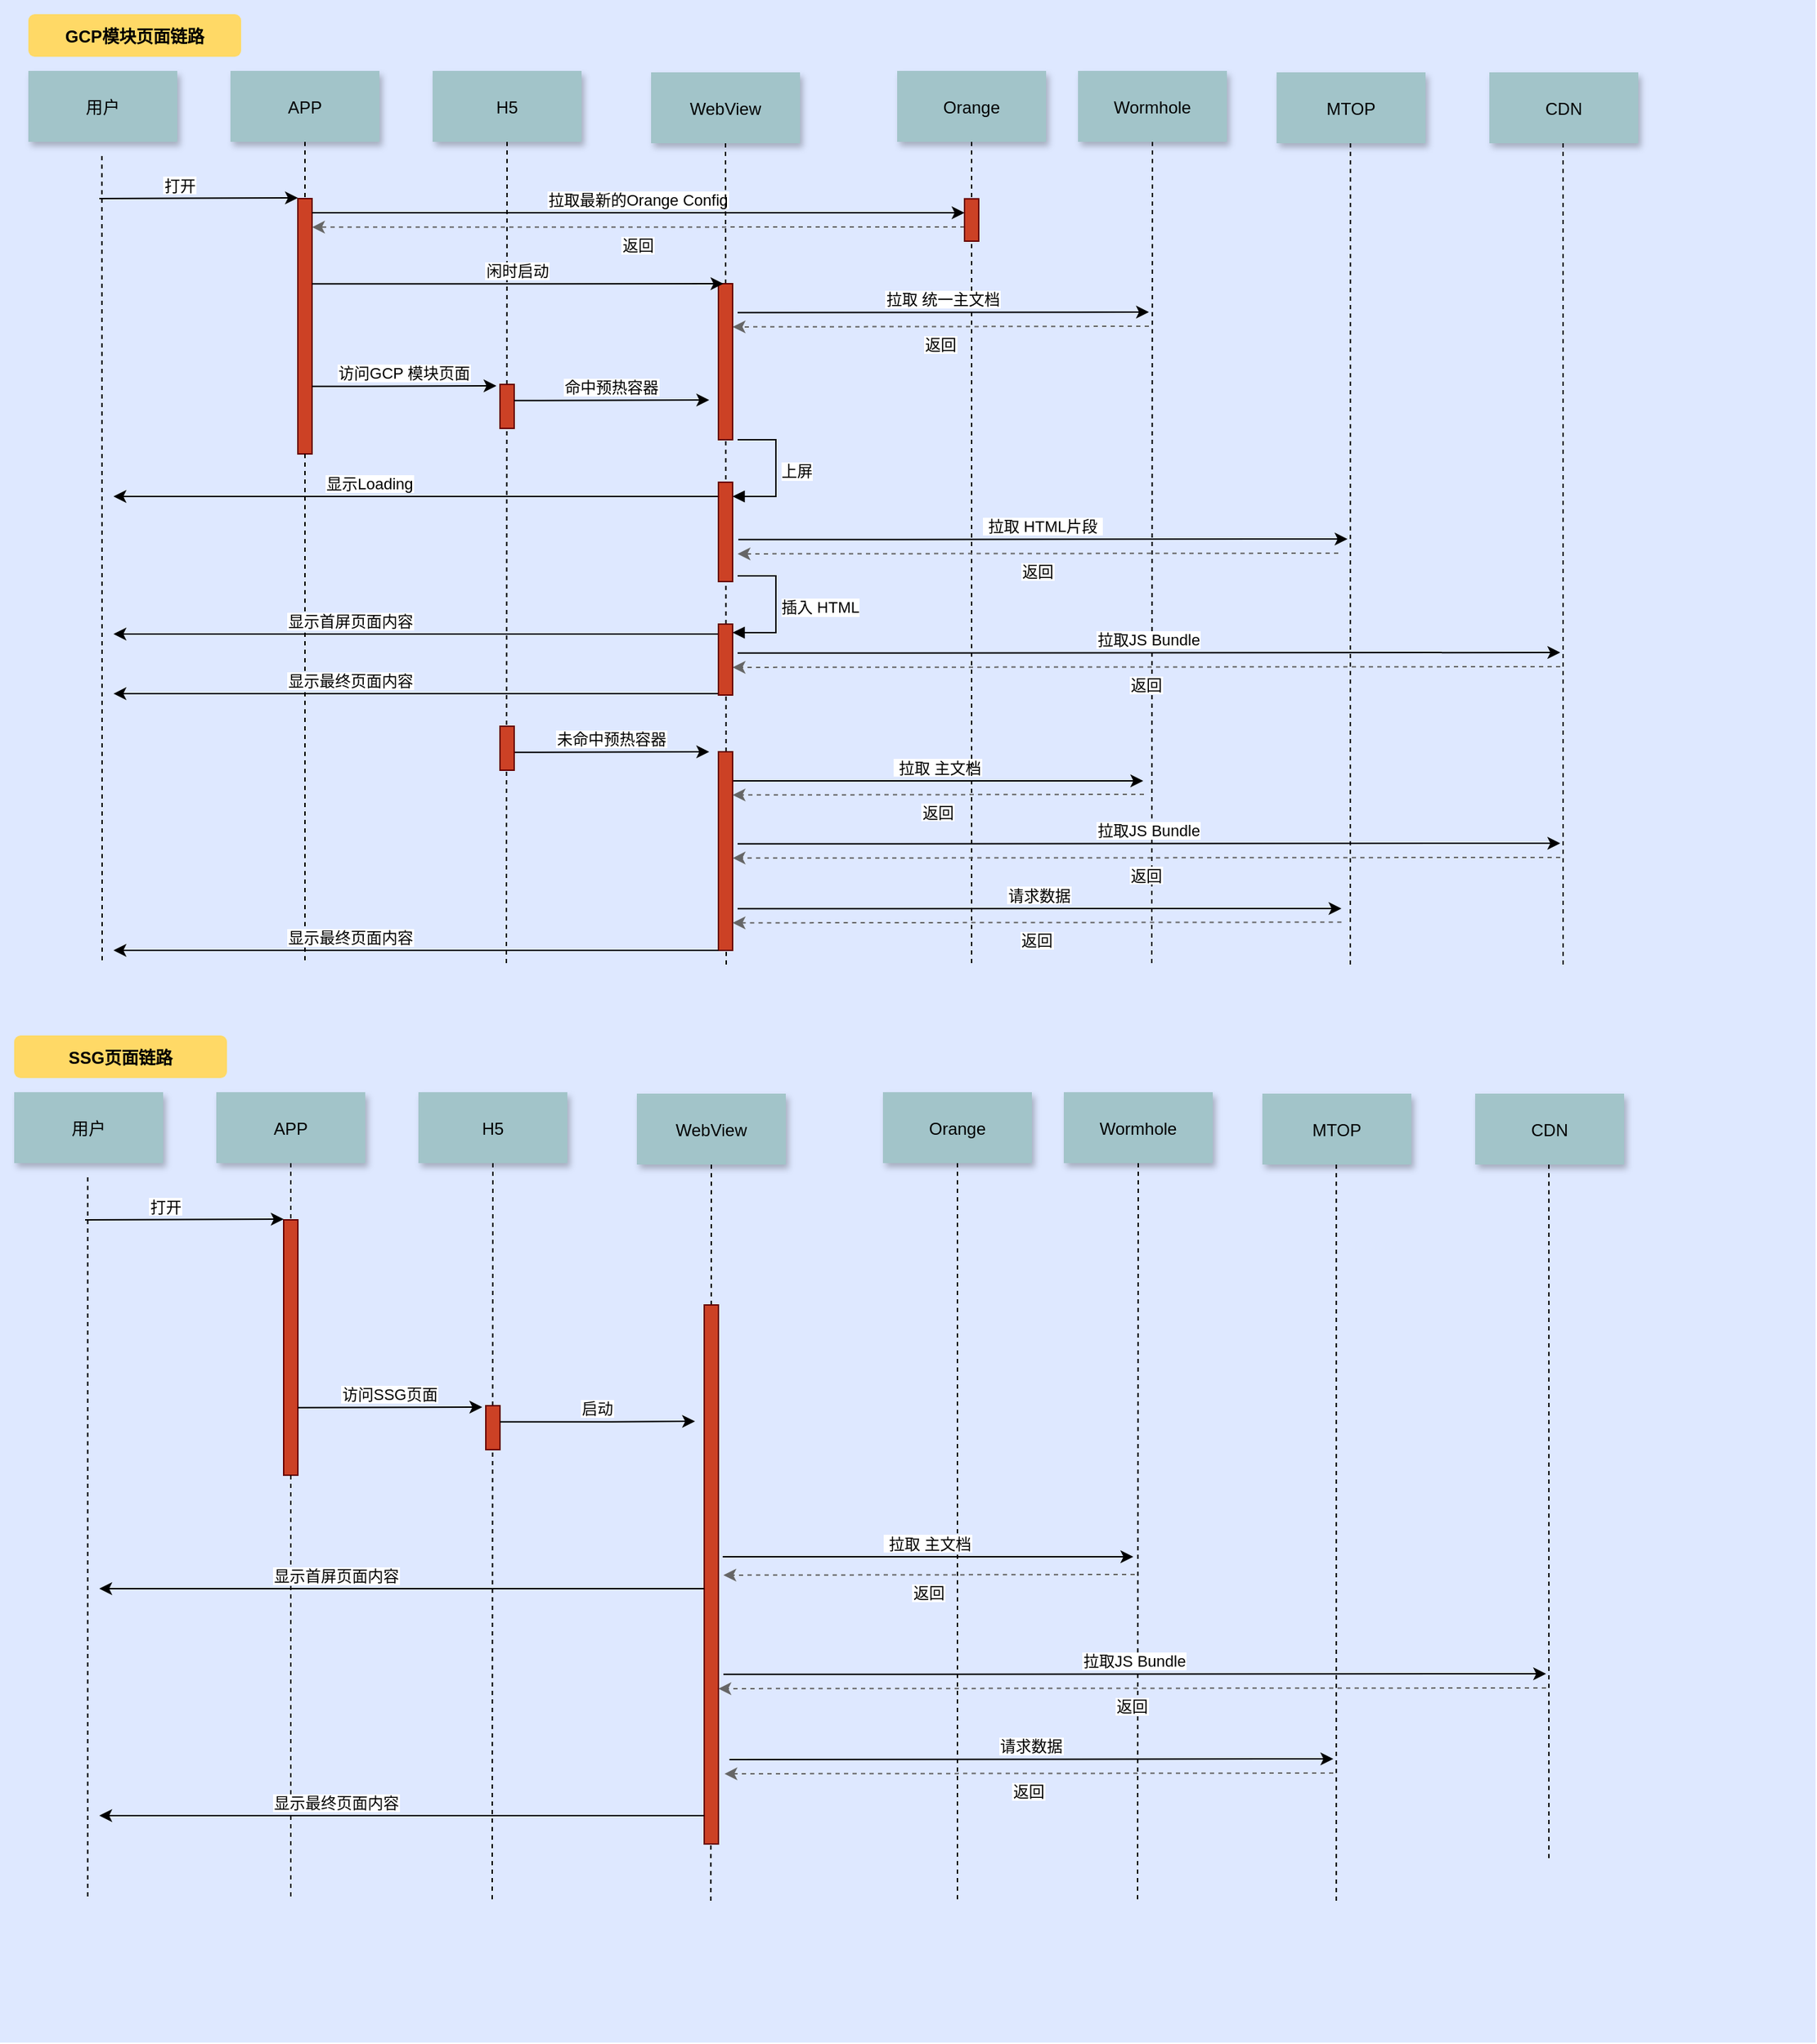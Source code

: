 <mxfile version="22.1.5" type="github">
  <diagram name="Page-1" id="9361dd3d-8414-5efd-6122-117bd74ce7a7">
    <mxGraphModel dx="1530" dy="771" grid="1" gridSize="10" guides="1" tooltips="1" connect="1" arrows="1" fold="1" page="0" pageScale="1.5" pageWidth="826" pageHeight="1169" background="none" math="0" shadow="0">
      <root>
        <mxCell id="0" />
        <mxCell id="1" parent="0" />
        <mxCell id="69" value="" style="fillColor=#DEE8FF;strokeColor=none;movable=0;resizable=0;rotatable=0;deletable=0;editable=0;locked=1;connectable=0;" parent="1" vertex="1">
          <mxGeometry x="-10" y="10" width="1280" height="1440" as="geometry" />
        </mxCell>
        <mxCell id="Yti-rCaWt7-1JkE-qW4B-138" value="" style="fillColor=#CC4125;strokeColor=#660000" vertex="1" parent="1">
          <mxGeometry x="190" y="870" width="10" height="180" as="geometry" />
        </mxCell>
        <mxCell id="Yti-rCaWt7-1JkE-qW4B-139" value="打开" style="edgeStyle=none;verticalLabelPosition=top;verticalAlign=bottom;labelPosition=left;align=right" edge="1" parent="1">
          <mxGeometry y="740" width="100" height="100" as="geometry">
            <mxPoint x="50" y="870" as="sourcePoint" />
            <mxPoint x="190" y="869.5" as="targetPoint" />
            <mxPoint as="offset" />
          </mxGeometry>
        </mxCell>
        <mxCell id="Yti-rCaWt7-1JkE-qW4B-140" value="APP" style="shadow=1;fillColor=#A2C4C9;strokeColor=none" vertex="1" parent="1">
          <mxGeometry x="142.5" y="780" width="105" height="50" as="geometry" />
        </mxCell>
        <mxCell id="Yti-rCaWt7-1JkE-qW4B-141" value="H5" style="shadow=1;fillColor=#A2C4C9;strokeColor=none" vertex="1" parent="1">
          <mxGeometry x="285" y="780" width="105" height="50" as="geometry" />
        </mxCell>
        <mxCell id="Yti-rCaWt7-1JkE-qW4B-142" value="Orange" style="shadow=1;fillColor=#A2C4C9;strokeColor=none" vertex="1" parent="1">
          <mxGeometry x="612.5" y="780" width="105" height="50" as="geometry" />
        </mxCell>
        <mxCell id="Yti-rCaWt7-1JkE-qW4B-143" value="" style="edgeStyle=none;endArrow=none;dashed=1" edge="1" parent="1" source="Yti-rCaWt7-1JkE-qW4B-142">
          <mxGeometry x="614.488" y="915" width="100" height="100" as="geometry">
            <mxPoint x="664.653" y="830" as="sourcePoint" />
            <mxPoint x="665" y="1350" as="targetPoint" />
          </mxGeometry>
        </mxCell>
        <mxCell id="Yti-rCaWt7-1JkE-qW4B-144" value="Wormhole" style="shadow=1;fillColor=#A2C4C9;strokeColor=none" vertex="1" parent="1">
          <mxGeometry x="740" y="780" width="105" height="50" as="geometry" />
        </mxCell>
        <mxCell id="Yti-rCaWt7-1JkE-qW4B-145" value="" style="edgeStyle=none;endArrow=none;dashed=1" edge="1" parent="1" source="Yti-rCaWt7-1JkE-qW4B-144">
          <mxGeometry x="727.335" y="905" width="100" height="100" as="geometry">
            <mxPoint x="792.259" y="830" as="sourcePoint" />
            <mxPoint x="792" y="1350" as="targetPoint" />
          </mxGeometry>
        </mxCell>
        <mxCell id="Yti-rCaWt7-1JkE-qW4B-146" value="CDN" style="shadow=1;fillColor=#A2C4C9;strokeColor=none" vertex="1" parent="1">
          <mxGeometry x="1030" y="781" width="105" height="50" as="geometry" />
        </mxCell>
        <mxCell id="Yti-rCaWt7-1JkE-qW4B-147" value="" style="edgeStyle=elbowEdgeStyle;elbow=horizontal;endArrow=none;dashed=1" edge="1" parent="1" source="Yti-rCaWt7-1JkE-qW4B-140" target="Yti-rCaWt7-1JkE-qW4B-138">
          <mxGeometry x="230.0" y="1050" width="100" height="100" as="geometry">
            <mxPoint x="220.0" y="1130" as="sourcePoint" />
            <mxPoint x="320" y="1030" as="targetPoint" />
          </mxGeometry>
        </mxCell>
        <mxCell id="Yti-rCaWt7-1JkE-qW4B-148" value="" style="edgeStyle=none;dashed=1;endArrow=none" edge="1" parent="1" source="Yti-rCaWt7-1JkE-qW4B-138">
          <mxGeometry x="50" y="1040" width="100" height="100" as="geometry">
            <mxPoint x="40" y="1120" as="sourcePoint" />
            <mxPoint x="195" y="1350" as="targetPoint" />
          </mxGeometry>
        </mxCell>
        <mxCell id="Yti-rCaWt7-1JkE-qW4B-149" value="SSG页面链路" style="rounded=1;fontStyle=1;fillColor=#FFD966;strokeColor=none" vertex="1" parent="1">
          <mxGeometry y="740" width="150" height="30" as="geometry" />
        </mxCell>
        <mxCell id="Yti-rCaWt7-1JkE-qW4B-153" value="WebView" style="shadow=1;fillColor=#A2C4C9;strokeColor=none" vertex="1" parent="1">
          <mxGeometry x="439" y="781" width="105" height="50" as="geometry" />
        </mxCell>
        <mxCell id="Yti-rCaWt7-1JkE-qW4B-156" value="访问SSG页面" style="edgeStyle=elbowEdgeStyle;elbow=vertical;verticalLabelPosition=top;verticalAlign=bottom" edge="1" parent="1">
          <mxGeometry x="350" y="1030" width="100" height="100" as="geometry">
            <mxPoint x="200" y="1002.43" as="sourcePoint" />
            <mxPoint x="330" y="1002" as="targetPoint" />
          </mxGeometry>
        </mxCell>
        <mxCell id="Yti-rCaWt7-1JkE-qW4B-157" value="" style="edgeStyle=none;endArrow=none;dashed=1;entryX=0.5;entryY=1;entryDx=0;entryDy=0;" edge="1" parent="1" target="Yti-rCaWt7-1JkE-qW4B-153">
          <mxGeometry x="272.335" y="905" width="100" height="100" as="geometry">
            <mxPoint x="491.14" y="1350" as="sourcePoint" />
            <mxPoint x="490" y="1291.429" as="targetPoint" />
          </mxGeometry>
        </mxCell>
        <mxCell id="Yti-rCaWt7-1JkE-qW4B-158" value="" style="fillColor=#CC4125;strokeColor=#660000" vertex="1" parent="1">
          <mxGeometry x="486.5" y="930" width="10" height="380" as="geometry" />
        </mxCell>
        <mxCell id="Yti-rCaWt7-1JkE-qW4B-159" value="" style="edgeStyle=none;endArrow=none;dashed=1" edge="1" parent="1" source="Yti-rCaWt7-1JkE-qW4B-141">
          <mxGeometry x="272.335" y="905" width="100" height="100" as="geometry">
            <mxPoint x="337" y="830" as="sourcePoint" />
            <mxPoint x="337" y="1350" as="targetPoint" />
          </mxGeometry>
        </mxCell>
        <mxCell id="Yti-rCaWt7-1JkE-qW4B-160" value="" style="fillColor=#CC4125;strokeColor=#660000" vertex="1" parent="1">
          <mxGeometry x="332.5" y="1001" width="10" height="31" as="geometry" />
        </mxCell>
        <mxCell id="Yti-rCaWt7-1JkE-qW4B-162" value="启动" style="edgeStyle=elbowEdgeStyle;elbow=horizontal;verticalLabelPosition=top;verticalAlign=bottom" edge="1" parent="1">
          <mxGeometry y="740" width="100" height="100" as="geometry">
            <mxPoint x="342.5" y="1012.43" as="sourcePoint" />
            <mxPoint x="480" y="1012" as="targetPoint" />
            <mxPoint as="offset" />
          </mxGeometry>
        </mxCell>
        <mxCell id="Yti-rCaWt7-1JkE-qW4B-166" value=" 拉取 主文档" style="edgeStyle=elbowEdgeStyle;elbow=vertical;verticalLabelPosition=top;verticalAlign=bottom" edge="1" parent="1">
          <mxGeometry x="350" y="1030" width="100" height="100" as="geometry">
            <mxPoint x="506.5" y="560.48" as="sourcePoint" />
            <mxPoint x="796" y="560.05" as="targetPoint" />
          </mxGeometry>
        </mxCell>
        <mxCell id="Yti-rCaWt7-1JkE-qW4B-167" value="MTOP" style="shadow=1;fillColor=#A2C4C9;strokeColor=none" vertex="1" parent="1">
          <mxGeometry x="880" y="781" width="105" height="50" as="geometry" />
        </mxCell>
        <mxCell id="Yti-rCaWt7-1JkE-qW4B-168" value="" style="edgeStyle=none;endArrow=none;dashed=1" edge="1" parent="1">
          <mxGeometry x="727.335" y="905" width="100" height="100" as="geometry">
            <mxPoint x="932.1" y="831" as="sourcePoint" />
            <mxPoint x="932.1" y="1350" as="targetPoint" />
          </mxGeometry>
        </mxCell>
        <mxCell id="Yti-rCaWt7-1JkE-qW4B-169" value="返回" style="edgeStyle=elbowEdgeStyle;elbow=vertical;dashed=1;verticalLabelPosition=bottom;verticalAlign=top;strokeColor=#666666;" edge="1" parent="1">
          <mxGeometry x="550" y="1020" width="100" height="100" as="geometry">
            <mxPoint x="790" y="1120" as="sourcePoint" />
            <mxPoint x="500" y="1120" as="targetPoint" />
            <Array as="points">
              <mxPoint x="925.5" y="1120.46" />
            </Array>
          </mxGeometry>
        </mxCell>
        <mxCell id="Yti-rCaWt7-1JkE-qW4B-171" value="拉取JS Bundle" style="edgeStyle=elbowEdgeStyle;elbow=vertical;verticalLabelPosition=top;verticalAlign=bottom" edge="1" parent="1">
          <mxGeometry x="350" y="1030" width="100" height="100" as="geometry">
            <mxPoint x="500" y="1190.43" as="sourcePoint" />
            <mxPoint x="1080" y="1190" as="targetPoint" />
          </mxGeometry>
        </mxCell>
        <mxCell id="Yti-rCaWt7-1JkE-qW4B-172" value="" style="edgeStyle=none;endArrow=none;dashed=1" edge="1" parent="1">
          <mxGeometry x="727.335" y="905" width="100" height="100" as="geometry">
            <mxPoint x="1081.97" y="831" as="sourcePoint" />
            <mxPoint x="1081.97" y="1321" as="targetPoint" />
          </mxGeometry>
        </mxCell>
        <mxCell id="Yti-rCaWt7-1JkE-qW4B-173" value="返回" style="edgeStyle=elbowEdgeStyle;elbow=vertical;dashed=1;verticalLabelPosition=bottom;verticalAlign=top;strokeColor=#666666;" edge="1" parent="1">
          <mxGeometry x="550" y="1020" width="100" height="100" as="geometry">
            <mxPoint x="1080" y="1200" as="sourcePoint" />
            <mxPoint x="496.5" y="1200" as="targetPoint" />
            <Array as="points">
              <mxPoint x="922" y="1200.46" />
            </Array>
          </mxGeometry>
        </mxCell>
        <mxCell id="Yti-rCaWt7-1JkE-qW4B-174" value="用户" style="shadow=1;fillColor=#A2C4C9;strokeColor=none" vertex="1" parent="1">
          <mxGeometry y="780" width="105" height="50" as="geometry" />
        </mxCell>
        <mxCell id="Yti-rCaWt7-1JkE-qW4B-175" value="" style="edgeStyle=none;endArrow=none;dashed=1" edge="1" parent="1">
          <mxGeometry x="727.335" y="905" width="100" height="100" as="geometry">
            <mxPoint x="51.83" y="840" as="sourcePoint" />
            <mxPoint x="51.83" y="1350" as="targetPoint" />
          </mxGeometry>
        </mxCell>
        <mxCell id="Yti-rCaWt7-1JkE-qW4B-177" value="显示首屏页面内容" style="edgeStyle=none;verticalLabelPosition=top;verticalAlign=bottom;labelPosition=left;align=right" edge="1" parent="1">
          <mxGeometry y="740" width="100" height="100" as="geometry">
            <mxPoint x="486.5" y="1130" as="sourcePoint" />
            <mxPoint x="60" y="1130" as="targetPoint" />
            <mxPoint as="offset" />
          </mxGeometry>
        </mxCell>
        <mxCell id="Yti-rCaWt7-1JkE-qW4B-178" value="显示最终页面内容" style="edgeStyle=none;verticalLabelPosition=top;verticalAlign=bottom;labelPosition=left;align=right" edge="1" parent="1">
          <mxGeometry y="740" width="100" height="100" as="geometry">
            <mxPoint x="486.5" y="1290" as="sourcePoint" />
            <mxPoint x="60" y="1290" as="targetPoint" />
            <mxPoint as="offset" />
          </mxGeometry>
        </mxCell>
        <mxCell id="Yti-rCaWt7-1JkE-qW4B-185" value="请求数据" style="edgeStyle=elbowEdgeStyle;elbow=vertical;verticalLabelPosition=top;verticalAlign=bottom" edge="1" parent="1">
          <mxGeometry x="350" y="1030" width="100" height="100" as="geometry">
            <mxPoint x="504.25" y="1250.48" as="sourcePoint" />
            <mxPoint x="930" y="1250" as="targetPoint" />
          </mxGeometry>
        </mxCell>
        <mxCell id="Yti-rCaWt7-1JkE-qW4B-186" value="返回" style="edgeStyle=elbowEdgeStyle;elbow=vertical;dashed=1;verticalLabelPosition=bottom;verticalAlign=top;strokeColor=#666666;" edge="1" parent="1">
          <mxGeometry x="550" y="1020" width="100" height="100" as="geometry">
            <mxPoint x="930" y="1260" as="sourcePoint" />
            <mxPoint x="500.75" y="1260.05" as="targetPoint" />
            <Array as="points">
              <mxPoint x="926.25" y="1260.51" />
            </Array>
          </mxGeometry>
        </mxCell>
        <mxCell id="2" value="" style="fillColor=#CC4125;strokeColor=#660000" parent="1" vertex="1">
          <mxGeometry x="200" y="150" width="10" height="180" as="geometry" />
        </mxCell>
        <mxCell id="3" value="打开" style="edgeStyle=none;verticalLabelPosition=top;verticalAlign=bottom;labelPosition=left;align=right" parent="1" edge="1">
          <mxGeometry x="10" y="20" width="100" height="100" as="geometry">
            <mxPoint x="60" y="150" as="sourcePoint" />
            <mxPoint x="200" y="149.5" as="targetPoint" />
            <mxPoint as="offset" />
          </mxGeometry>
        </mxCell>
        <mxCell id="4" value="APP" style="shadow=1;fillColor=#A2C4C9;strokeColor=none" parent="1" vertex="1">
          <mxGeometry x="152.5" y="60" width="105" height="50" as="geometry" />
        </mxCell>
        <mxCell id="7" value="H5" style="shadow=1;fillColor=#A2C4C9;strokeColor=none" parent="1" vertex="1">
          <mxGeometry x="295" y="60" width="105" height="50" as="geometry" />
        </mxCell>
        <mxCell id="22" value="Orange" style="shadow=1;fillColor=#A2C4C9;strokeColor=none" parent="1" vertex="1">
          <mxGeometry x="622.5" y="60" width="105" height="50" as="geometry" />
        </mxCell>
        <mxCell id="23" value="" style="edgeStyle=none;endArrow=none;dashed=1" parent="1" source="22" edge="1">
          <mxGeometry x="624.488" y="195.0" width="100" height="100" as="geometry">
            <mxPoint x="674.653" y="110" as="sourcePoint" />
            <mxPoint x="675" y="690" as="targetPoint" />
          </mxGeometry>
        </mxCell>
        <mxCell id="24" value="Wormhole" style="shadow=1;fillColor=#A2C4C9;strokeColor=none" parent="1" vertex="1">
          <mxGeometry x="750" y="60" width="105" height="50" as="geometry" />
        </mxCell>
        <mxCell id="25" value="" style="edgeStyle=none;endArrow=none;dashed=1" parent="1" source="24" edge="1">
          <mxGeometry x="737.335" y="185" width="100" height="100" as="geometry">
            <mxPoint x="802.259" y="110" as="sourcePoint" />
            <mxPoint x="802" y="690" as="targetPoint" />
          </mxGeometry>
        </mxCell>
        <mxCell id="30" value="CDN" style="shadow=1;fillColor=#A2C4C9;strokeColor=none" parent="1" vertex="1">
          <mxGeometry x="1040" y="61" width="105" height="50" as="geometry" />
        </mxCell>
        <mxCell id="33" value="" style="edgeStyle=elbowEdgeStyle;elbow=horizontal;endArrow=none;dashed=1" parent="1" source="4" target="2" edge="1">
          <mxGeometry x="240.0" y="330" width="100" height="100" as="geometry">
            <mxPoint x="230.0" y="410" as="sourcePoint" />
            <mxPoint x="330" y="310" as="targetPoint" />
          </mxGeometry>
        </mxCell>
        <mxCell id="44" value="" style="edgeStyle=none;dashed=1;endArrow=none" parent="1" source="2" edge="1">
          <mxGeometry x="60" y="320" width="100" height="100" as="geometry">
            <mxPoint x="50" y="400" as="sourcePoint" />
            <mxPoint x="205" y="690" as="targetPoint" />
          </mxGeometry>
        </mxCell>
        <mxCell id="71" value="GCP模块页面链路" style="rounded=1;fontStyle=1;fillColor=#FFD966;strokeColor=none" parent="1" vertex="1">
          <mxGeometry x="10" y="20" width="150" height="30" as="geometry" />
        </mxCell>
        <mxCell id="_tZHAqSpp5SBQxjCIP-J-94" value="拉取最新的Orange Config" style="edgeStyle=elbowEdgeStyle;elbow=vertical;verticalLabelPosition=top;verticalAlign=bottom" parent="1" edge="1">
          <mxGeometry x="10" y="20" width="100" height="100" as="geometry">
            <mxPoint x="210" y="160" as="sourcePoint" />
            <mxPoint x="670" y="160" as="targetPoint" />
            <mxPoint as="offset" />
          </mxGeometry>
        </mxCell>
        <mxCell id="_tZHAqSpp5SBQxjCIP-J-95" value="返回" style="edgeStyle=elbowEdgeStyle;elbow=vertical;dashed=1;verticalLabelPosition=bottom;verticalAlign=top;strokeColor=#666666;" parent="1" edge="1">
          <mxGeometry x="560" y="300" width="100" height="100" as="geometry">
            <mxPoint x="670" y="170" as="sourcePoint" />
            <mxPoint x="210" y="170" as="targetPoint" />
            <Array as="points">
              <mxPoint x="513" y="170.17" />
            </Array>
          </mxGeometry>
        </mxCell>
        <mxCell id="_tZHAqSpp5SBQxjCIP-J-96" value="" style="fillColor=#CC4125;strokeColor=#660000" parent="1" vertex="1">
          <mxGeometry x="670" y="150.17" width="10" height="29.83" as="geometry" />
        </mxCell>
        <mxCell id="_tZHAqSpp5SBQxjCIP-J-100" value="WebView" style="shadow=1;fillColor=#A2C4C9;strokeColor=none" parent="1" vertex="1">
          <mxGeometry x="449" y="61" width="105" height="50" as="geometry" />
        </mxCell>
        <mxCell id="_tZHAqSpp5SBQxjCIP-J-103" value="拉取 统一主文档" style="edgeStyle=elbowEdgeStyle;elbow=vertical;verticalLabelPosition=top;verticalAlign=bottom" parent="1" edge="1">
          <mxGeometry x="360" y="310" width="100" height="100" as="geometry">
            <mxPoint x="510" y="230.43" as="sourcePoint" />
            <mxPoint x="800" y="230" as="targetPoint" />
          </mxGeometry>
        </mxCell>
        <mxCell id="_tZHAqSpp5SBQxjCIP-J-104" value="返回" style="edgeStyle=elbowEdgeStyle;elbow=vertical;dashed=1;verticalLabelPosition=bottom;verticalAlign=top;strokeColor=#666666;" parent="1" edge="1">
          <mxGeometry x="560" y="300" width="100" height="100" as="geometry">
            <mxPoint x="800" y="240" as="sourcePoint" />
            <mxPoint x="506.5" y="240.29" as="targetPoint" />
            <Array as="points">
              <mxPoint x="802" y="240.46" />
            </Array>
          </mxGeometry>
        </mxCell>
        <mxCell id="_tZHAqSpp5SBQxjCIP-J-105" value="访问GCP 模块页面" style="edgeStyle=elbowEdgeStyle;elbow=vertical;verticalLabelPosition=top;verticalAlign=bottom" parent="1" edge="1">
          <mxGeometry x="360" y="310" width="100" height="100" as="geometry">
            <mxPoint x="210" y="282.43" as="sourcePoint" />
            <mxPoint x="340" y="282" as="targetPoint" />
          </mxGeometry>
        </mxCell>
        <mxCell id="_tZHAqSpp5SBQxjCIP-J-108" value="" style="edgeStyle=none;endArrow=none;dashed=1;entryX=0.5;entryY=1;entryDx=0;entryDy=0;" parent="1" target="_tZHAqSpp5SBQxjCIP-J-100" edge="1">
          <mxGeometry x="282.335" y="185" width="100" height="100" as="geometry">
            <mxPoint x="502" y="690" as="sourcePoint" />
            <mxPoint x="500" y="571.429" as="targetPoint" />
          </mxGeometry>
        </mxCell>
        <mxCell id="17" value="" style="fillColor=#CC4125;strokeColor=#660000" parent="1" vertex="1">
          <mxGeometry x="496.5" y="210" width="10" height="110" as="geometry" />
        </mxCell>
        <mxCell id="_tZHAqSpp5SBQxjCIP-J-109" value="" style="edgeStyle=none;endArrow=none;dashed=1" parent="1" source="7" edge="1">
          <mxGeometry x="282.335" y="185" width="100" height="100" as="geometry">
            <mxPoint x="347" y="110" as="sourcePoint" />
            <mxPoint x="347" y="690" as="targetPoint" />
          </mxGeometry>
        </mxCell>
        <mxCell id="_tZHAqSpp5SBQxjCIP-J-107" value="" style="fillColor=#CC4125;strokeColor=#660000" parent="1" vertex="1">
          <mxGeometry x="342.5" y="281" width="10" height="31" as="geometry" />
        </mxCell>
        <mxCell id="_tZHAqSpp5SBQxjCIP-J-92" value="闲时启动" style="edgeStyle=elbowEdgeStyle;elbow=vertical;verticalLabelPosition=top;verticalAlign=bottom" parent="1" edge="1">
          <mxGeometry x="360" y="310" width="100" height="100" as="geometry">
            <mxPoint x="210" y="210.14" as="sourcePoint" />
            <mxPoint x="500" y="210" as="targetPoint" />
          </mxGeometry>
        </mxCell>
        <mxCell id="_tZHAqSpp5SBQxjCIP-J-110" value="命中预热容器" style="edgeStyle=elbowEdgeStyle;elbow=vertical;verticalLabelPosition=top;verticalAlign=bottom" parent="1" edge="1">
          <mxGeometry x="10" y="20" width="100" height="100" as="geometry">
            <mxPoint x="352.5" y="292.43" as="sourcePoint" />
            <mxPoint x="490" y="292" as="targetPoint" />
            <mxPoint as="offset" />
          </mxGeometry>
        </mxCell>
        <mxCell id="_tZHAqSpp5SBQxjCIP-J-111" value="" style="fillColor=#CC4125;strokeColor=#660000" parent="1" vertex="1">
          <mxGeometry x="496.5" y="540" width="10" height="140" as="geometry" />
        </mxCell>
        <mxCell id="_tZHAqSpp5SBQxjCIP-J-113" value="未命中预热容器" style="edgeStyle=elbowEdgeStyle;elbow=vertical;verticalLabelPosition=top;verticalAlign=bottom" parent="1" edge="1">
          <mxGeometry x="10" y="20" width="100" height="100" as="geometry">
            <mxPoint x="352.5" y="540.43" as="sourcePoint" />
            <mxPoint x="490" y="540" as="targetPoint" />
            <mxPoint as="offset" />
          </mxGeometry>
        </mxCell>
        <mxCell id="_tZHAqSpp5SBQxjCIP-J-118" value="上屏" style="html=1;align=left;spacingLeft=2;endArrow=block;rounded=0;edgeStyle=orthogonalEdgeStyle;curved=0;rounded=0;" parent="1" edge="1">
          <mxGeometry relative="1" as="geometry">
            <mxPoint x="510" y="320" as="sourcePoint" />
            <Array as="points">
              <mxPoint x="537" y="360" />
            </Array>
            <mxPoint x="506.5" y="360" as="targetPoint" />
          </mxGeometry>
        </mxCell>
        <mxCell id="_tZHAqSpp5SBQxjCIP-J-121" value=" 拉取 HTML片段 " style="edgeStyle=elbowEdgeStyle;elbow=vertical;verticalLabelPosition=top;verticalAlign=bottom" parent="1" edge="1">
          <mxGeometry x="360" y="310" width="100" height="100" as="geometry">
            <mxPoint x="510.5" y="390.43" as="sourcePoint" />
            <mxPoint x="940" y="390" as="targetPoint" />
          </mxGeometry>
        </mxCell>
        <mxCell id="_tZHAqSpp5SBQxjCIP-J-122" value="MTOP" style="shadow=1;fillColor=#A2C4C9;strokeColor=none" parent="1" vertex="1">
          <mxGeometry x="890" y="61" width="105" height="50" as="geometry" />
        </mxCell>
        <mxCell id="_tZHAqSpp5SBQxjCIP-J-123" value="" style="edgeStyle=none;endArrow=none;dashed=1" parent="1" edge="1">
          <mxGeometry x="737.335" y="185" width="100" height="100" as="geometry">
            <mxPoint x="942.1" y="111" as="sourcePoint" />
            <mxPoint x="942" y="690" as="targetPoint" />
          </mxGeometry>
        </mxCell>
        <mxCell id="_tZHAqSpp5SBQxjCIP-J-124" value="返回" style="edgeStyle=elbowEdgeStyle;elbow=vertical;dashed=1;verticalLabelPosition=bottom;verticalAlign=top;strokeColor=#666666;" parent="1" edge="1">
          <mxGeometry x="560" y="300" width="100" height="100" as="geometry">
            <mxPoint x="933.5" y="400" as="sourcePoint" />
            <mxPoint x="510" y="400" as="targetPoint" />
            <Array as="points">
              <mxPoint x="935.5" y="400.46" />
            </Array>
          </mxGeometry>
        </mxCell>
        <mxCell id="_tZHAqSpp5SBQxjCIP-J-125" value="插入 HTML" style="html=1;align=left;spacingLeft=2;endArrow=block;rounded=0;edgeStyle=orthogonalEdgeStyle;curved=0;rounded=0;" parent="1" edge="1">
          <mxGeometry relative="1" as="geometry">
            <mxPoint x="510" y="416" as="sourcePoint" />
            <Array as="points">
              <mxPoint x="537" y="456" />
            </Array>
            <mxPoint x="506.5" y="456" as="targetPoint" />
          </mxGeometry>
        </mxCell>
        <mxCell id="_tZHAqSpp5SBQxjCIP-J-126" value="拉取JS Bundle" style="edgeStyle=elbowEdgeStyle;elbow=vertical;verticalLabelPosition=top;verticalAlign=bottom" parent="1" edge="1">
          <mxGeometry x="360" y="310" width="100" height="100" as="geometry">
            <mxPoint x="510" y="470.43" as="sourcePoint" />
            <mxPoint x="1090" y="470" as="targetPoint" />
          </mxGeometry>
        </mxCell>
        <mxCell id="_tZHAqSpp5SBQxjCIP-J-127" value="" style="edgeStyle=none;endArrow=none;dashed=1" parent="1" edge="1">
          <mxGeometry x="737.335" y="185" width="100" height="100" as="geometry">
            <mxPoint x="1091.97" y="111" as="sourcePoint" />
            <mxPoint x="1092" y="690" as="targetPoint" />
          </mxGeometry>
        </mxCell>
        <mxCell id="_tZHAqSpp5SBQxjCIP-J-128" value="返回" style="edgeStyle=elbowEdgeStyle;elbow=vertical;dashed=1;verticalLabelPosition=bottom;verticalAlign=top;strokeColor=#666666;" parent="1" edge="1">
          <mxGeometry x="560" y="300" width="100" height="100" as="geometry">
            <mxPoint x="1090" y="480" as="sourcePoint" />
            <mxPoint x="506.5" y="480" as="targetPoint" />
            <Array as="points">
              <mxPoint x="932" y="480.46" />
            </Array>
          </mxGeometry>
        </mxCell>
        <mxCell id="_tZHAqSpp5SBQxjCIP-J-130" value="用户" style="shadow=1;fillColor=#A2C4C9;strokeColor=none" parent="1" vertex="1">
          <mxGeometry x="10" y="60" width="105" height="50" as="geometry" />
        </mxCell>
        <mxCell id="_tZHAqSpp5SBQxjCIP-J-132" value="" style="edgeStyle=none;endArrow=none;dashed=1" parent="1" edge="1">
          <mxGeometry x="737.335" y="185" width="100" height="100" as="geometry">
            <mxPoint x="61.83" y="120" as="sourcePoint" />
            <mxPoint x="62" y="690" as="targetPoint" />
          </mxGeometry>
        </mxCell>
        <mxCell id="_tZHAqSpp5SBQxjCIP-J-133" value="显示Loading" style="edgeStyle=none;verticalLabelPosition=top;verticalAlign=bottom;labelPosition=left;align=right" parent="1" edge="1">
          <mxGeometry x="10" y="20" width="100" height="100" as="geometry">
            <mxPoint x="496.5" y="360" as="sourcePoint" />
            <mxPoint x="70" y="360" as="targetPoint" />
            <mxPoint as="offset" />
          </mxGeometry>
        </mxCell>
        <mxCell id="_tZHAqSpp5SBQxjCIP-J-134" value="显示首屏页面内容" style="edgeStyle=none;verticalLabelPosition=top;verticalAlign=bottom;labelPosition=left;align=right" parent="1" edge="1">
          <mxGeometry x="10" y="20" width="100" height="100" as="geometry">
            <mxPoint x="496.5" y="457" as="sourcePoint" />
            <mxPoint x="70" y="457" as="targetPoint" />
            <mxPoint as="offset" />
          </mxGeometry>
        </mxCell>
        <mxCell id="_tZHAqSpp5SBQxjCIP-J-135" value="显示最终页面内容" style="edgeStyle=none;verticalLabelPosition=top;verticalAlign=bottom;labelPosition=left;align=right" parent="1" edge="1">
          <mxGeometry x="10" y="20" width="100" height="100" as="geometry">
            <mxPoint x="496.5" y="499.05" as="sourcePoint" />
            <mxPoint x="70" y="499.05" as="targetPoint" />
            <mxPoint as="offset" />
          </mxGeometry>
        </mxCell>
        <mxCell id="_tZHAqSpp5SBQxjCIP-J-136" value="拉取JS Bundle" style="edgeStyle=elbowEdgeStyle;elbow=vertical;verticalLabelPosition=top;verticalAlign=bottom" parent="1" edge="1">
          <mxGeometry x="360" y="310" width="100" height="100" as="geometry">
            <mxPoint x="510" y="604.9" as="sourcePoint" />
            <mxPoint x="1090" y="604.47" as="targetPoint" />
          </mxGeometry>
        </mxCell>
        <mxCell id="_tZHAqSpp5SBQxjCIP-J-137" value="返回" style="edgeStyle=elbowEdgeStyle;elbow=vertical;dashed=1;verticalLabelPosition=bottom;verticalAlign=top;strokeColor=#666666;" parent="1" edge="1">
          <mxGeometry x="560" y="300" width="100" height="100" as="geometry">
            <mxPoint x="1090" y="614.47" as="sourcePoint" />
            <mxPoint x="506.5" y="614.47" as="targetPoint" />
            <Array as="points">
              <mxPoint x="932" y="614.93" />
            </Array>
          </mxGeometry>
        </mxCell>
        <mxCell id="_tZHAqSpp5SBQxjCIP-J-140" value="" style="fillColor=#CC4125;strokeColor=#660000" parent="1" vertex="1">
          <mxGeometry x="496.5" y="450" width="10" height="50" as="geometry" />
        </mxCell>
        <mxCell id="_tZHAqSpp5SBQxjCIP-J-120" value="" style="fillColor=#CC4125;strokeColor=#660000" parent="1" vertex="1">
          <mxGeometry x="496.5" y="350" width="10" height="70" as="geometry" />
        </mxCell>
        <mxCell id="_tZHAqSpp5SBQxjCIP-J-142" value="显示最终页面内容" style="edgeStyle=none;verticalLabelPosition=top;verticalAlign=bottom;labelPosition=left;align=right" parent="1" edge="1">
          <mxGeometry x="10" y="20" width="100" height="100" as="geometry">
            <mxPoint x="496.5" y="680" as="sourcePoint" />
            <mxPoint x="70" y="680" as="targetPoint" />
            <mxPoint as="offset" />
          </mxGeometry>
        </mxCell>
        <mxCell id="_tZHAqSpp5SBQxjCIP-J-143" value="" style="fillColor=#CC4125;strokeColor=#660000" parent="1" vertex="1">
          <mxGeometry x="342.5" y="522" width="10" height="31" as="geometry" />
        </mxCell>
        <mxCell id="Yti-rCaWt7-1JkE-qW4B-187" value="请求数据" style="edgeStyle=elbowEdgeStyle;elbow=vertical;verticalLabelPosition=top;verticalAlign=bottom" edge="1" parent="1">
          <mxGeometry x="350" y="1030" width="100" height="100" as="geometry">
            <mxPoint x="510" y="650.6" as="sourcePoint" />
            <mxPoint x="935.75" y="650.12" as="targetPoint" />
          </mxGeometry>
        </mxCell>
        <mxCell id="Yti-rCaWt7-1JkE-qW4B-188" value="返回" style="edgeStyle=elbowEdgeStyle;elbow=vertical;dashed=1;verticalLabelPosition=bottom;verticalAlign=top;strokeColor=#666666;" edge="1" parent="1">
          <mxGeometry x="550" y="1020" width="100" height="100" as="geometry">
            <mxPoint x="935.75" y="660.12" as="sourcePoint" />
            <mxPoint x="506.5" y="660.17" as="targetPoint" />
            <Array as="points">
              <mxPoint x="932" y="660.63" />
            </Array>
          </mxGeometry>
        </mxCell>
        <mxCell id="Yti-rCaWt7-1JkE-qW4B-190" value="返回" style="edgeStyle=elbowEdgeStyle;elbow=vertical;dashed=1;verticalLabelPosition=bottom;verticalAlign=top;strokeColor=#666666;" edge="1" parent="1">
          <mxGeometry x="550" y="1020" width="100" height="100" as="geometry">
            <mxPoint x="796.5" y="569.99" as="sourcePoint" />
            <mxPoint x="506.5" y="569.99" as="targetPoint" />
            <Array as="points">
              <mxPoint x="932" y="570.45" />
            </Array>
          </mxGeometry>
        </mxCell>
        <mxCell id="Yti-rCaWt7-1JkE-qW4B-191" value=" 拉取 主文档" style="edgeStyle=elbowEdgeStyle;elbow=vertical;verticalLabelPosition=top;verticalAlign=bottom" edge="1" parent="1">
          <mxGeometry x="350" y="1030" width="100" height="100" as="geometry">
            <mxPoint x="499.5" y="1107.53" as="sourcePoint" />
            <mxPoint x="789" y="1107.1" as="targetPoint" />
          </mxGeometry>
        </mxCell>
      </root>
    </mxGraphModel>
  </diagram>
</mxfile>
